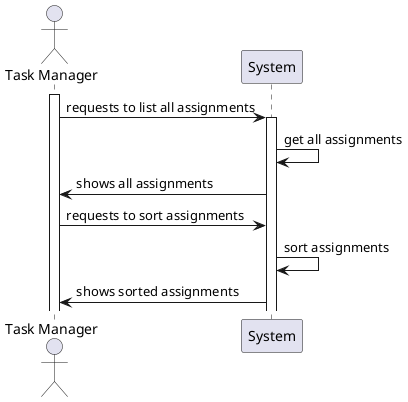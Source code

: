@startuml

actor "Task Manager" as AM
participant System

activate AM
AM -> System: requests to list all assignments
activate System
System -> System: get all assignments
System -> AM: shows all assignments

AM -> System: requests to sort assignments
System -> System: sort assignments
System -> AM: shows sorted assignments

@enduml